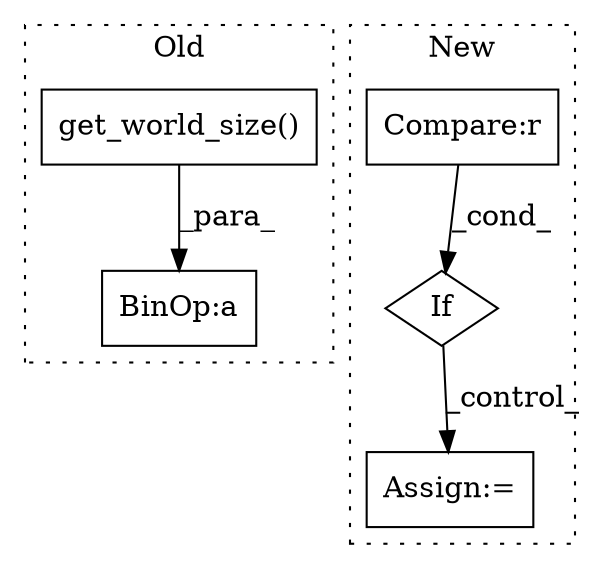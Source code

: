 digraph G {
subgraph cluster0 {
1 [label="get_world_size()" a="75" s="14621" l="21" shape="box"];
3 [label="BinOp:a" a="82" s="14643" l="3" shape="box"];
label = "Old";
style="dotted";
}
subgraph cluster1 {
2 [label="If" a="96" s="14550" l="3" shape="diamond"];
4 [label="Compare:r" a="40" s="14553" l="41" shape="box"];
5 [label="Assign:=" a="68" s="15374" l="3" shape="box"];
label = "New";
style="dotted";
}
1 -> 3 [label="_para_"];
2 -> 5 [label="_control_"];
4 -> 2 [label="_cond_"];
}